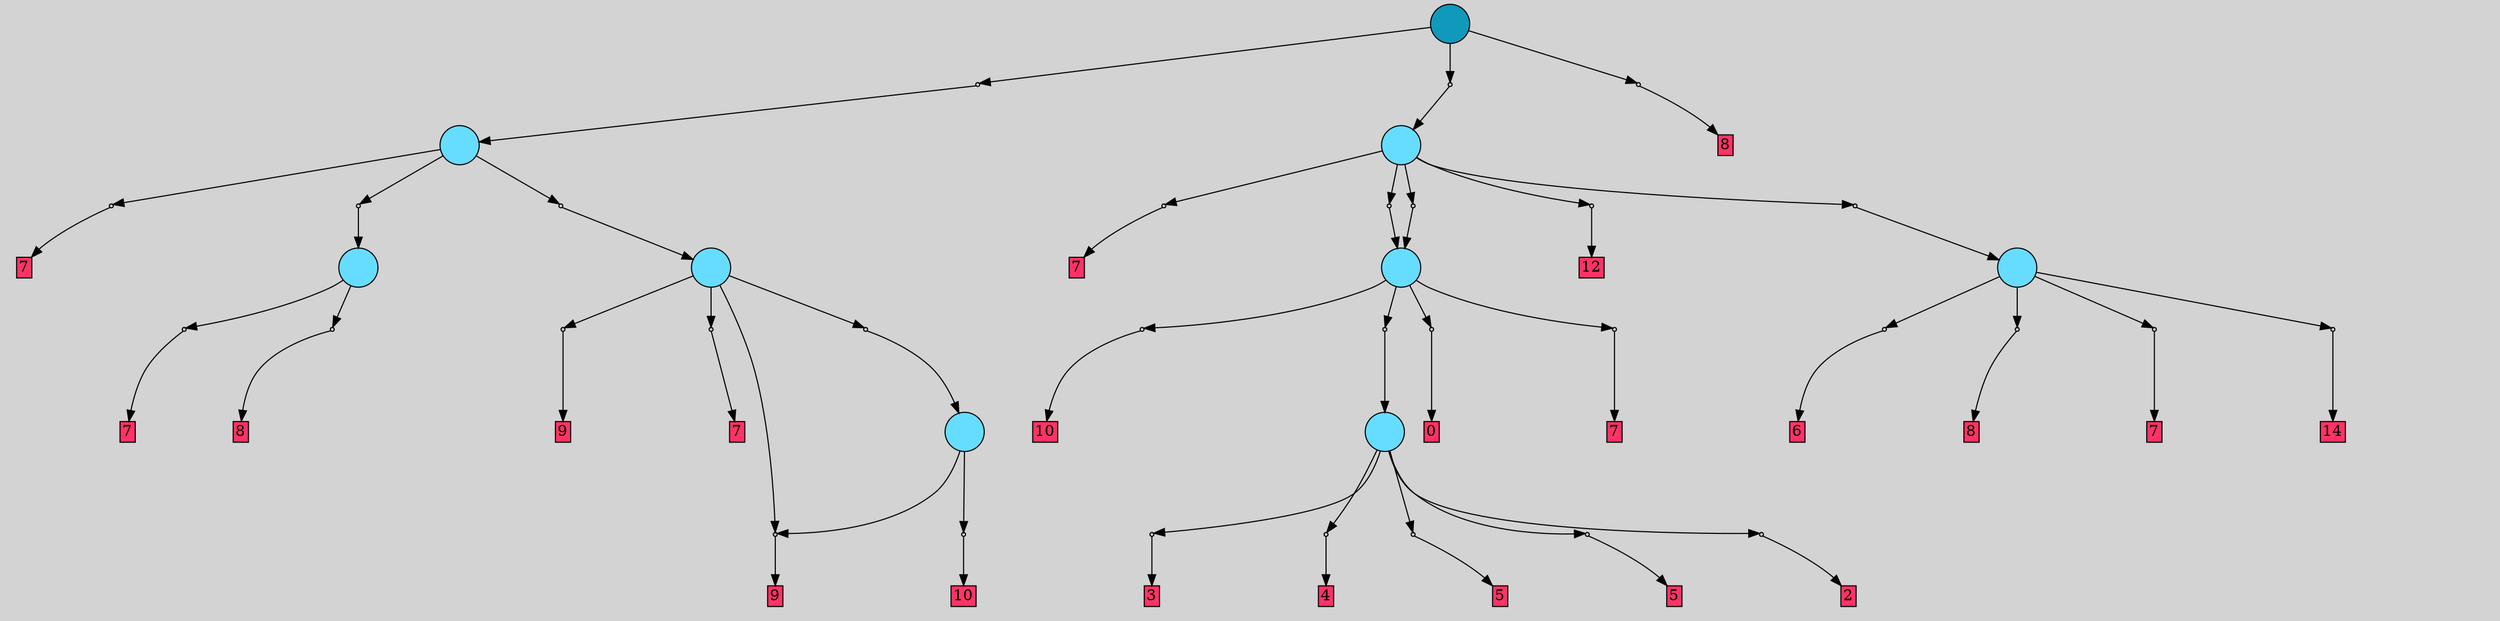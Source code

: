 // File exported with GEGELATI v1.3.1
// On the 2024-04-08 17:45:25
// With the File::TPGGraphDotExporter
digraph{
	graph[pad = "0.212, 0.055" bgcolor = lightgray]
	node[shape=circle style = filled label = ""]
		T7 [fillcolor="#66ddff"]
		T9 [fillcolor="#66ddff"]
		T111 [fillcolor="#66ddff"]
		T440 [fillcolor="#66ddff"]
		T877 [fillcolor="#66ddff"]
		T880 [fillcolor="#66ddff"]
		T881 [fillcolor="#66ddff"]
		T882 [fillcolor="#66ddff"]
		T1079 [fillcolor="#1199bb"]
		P24691 [fillcolor="#cccccc" shape=point] //-3|
		I24691 [shape=box style=invis label=""]
		P24691 -> I24691[style=invis]
		A15951 [fillcolor="#ff3366" shape=box margin=0.03 width=0 height=0 label="7"]
		T7 -> P24691 -> A15951
		P24692 [fillcolor="#cccccc" shape=point] //5|
		I24692 [shape=box style=invis label="10|0&2|0#1|0&#92;n"]
		P24692 -> I24692[style=invis]
		A15952 [fillcolor="#ff3366" shape=box margin=0.03 width=0 height=0 label="8"]
		T7 -> P24692 -> A15952
		P24693 [fillcolor="#cccccc" shape=point] //-6|
		I24693 [shape=box style=invis label="11|4&2|0#1|6&#92;n2|0&2|0#0|4&#92;n"]
		P24693 -> I24693[style=invis]
		A15953 [fillcolor="#ff3366" shape=box margin=0.03 width=0 height=0 label="9"]
		T9 -> P24693 -> A15953
		P24694 [fillcolor="#cccccc" shape=point] //2|
		I24694 [shape=box style=invis label="11|0&2|0#2|5&#92;n"]
		P24694 -> I24694[style=invis]
		A15954 [fillcolor="#ff3366" shape=box margin=0.03 width=0 height=0 label="10"]
		T9 -> P24694 -> A15954
		P24695 [fillcolor="#cccccc" shape=point] //-5|
		I24695 [shape=box style=invis label="9|0&0|2#0|0&#92;n4|0&2|4#0|0&#92;n"]
		P24695 -> I24695[style=invis]
		T111 -> P24695 -> T9
		P24696 [fillcolor="#cccccc" shape=point] //7|
		I24696 [shape=box style=invis label="5|0&2|0#2|2&#92;n"]
		P24696 -> I24696[style=invis]
		A15955 [fillcolor="#ff3366" shape=box margin=0.03 width=0 height=0 label="9"]
		T111 -> P24696 -> A15955
		P24697 [fillcolor="#cccccc" shape=point] //2|
		I24697 [shape=box style=invis label="8|7&2|4#0|5&#92;n3|0&0|7#0|1&#92;n"]
		P24697 -> I24697[style=invis]
		A15956 [fillcolor="#ff3366" shape=box margin=0.03 width=0 height=0 label="7"]
		T111 -> P24697 -> A15956
		T111 -> P24693
		P24698 [fillcolor="#cccccc" shape=point] //2|
		I24698 [shape=box style=invis label="10|0&2|3#1|5&#92;n"]
		P24698 -> I24698[style=invis]
		T440 -> P24698 -> T7
		P24699 [fillcolor="#cccccc" shape=point] //-9|
		I24699 [shape=box style=invis label="2|0&2|3#2|0&#92;n"]
		P24699 -> I24699[style=invis]
		T440 -> P24699 -> T111
		P24700 [fillcolor="#cccccc" shape=point] //5|
		I24700 [shape=box style=invis label="3|0&0|7#0|1&#92;n"]
		P24700 -> I24700[style=invis]
		A15957 [fillcolor="#ff3366" shape=box margin=0.03 width=0 height=0 label="7"]
		T440 -> P24700 -> A15957
		P24701 [fillcolor="#cccccc" shape=point] //5|
		I24701 [shape=box style=invis label="3|0&0|7#0|1&#92;n"]
		P24701 -> I24701[style=invis]
		A15958 [fillcolor="#ff3366" shape=box margin=0.03 width=0 height=0 label="7"]
		T877 -> P24701 -> A15958
		P24702 [fillcolor="#cccccc" shape=point] //-1|
		I24702 [shape=box style=invis label="6|6&0|0#1|5&#92;n8|0&0|6#2|4&#92;n"]
		P24702 -> I24702[style=invis]
		A15959 [fillcolor="#ff3366" shape=box margin=0.03 width=0 height=0 label="12"]
		T880 -> P24702 -> A15959
		P24703 [fillcolor="#cccccc" shape=point] //4|
		I24703 [shape=box style=invis label="3|0&2|3#0|3&#92;n"]
		P24703 -> I24703[style=invis]
		T880 -> P24703 -> T881
		P24704 [fillcolor="#cccccc" shape=point] //7|
		I24704 [shape=box style=invis label="7|4&2|7#0|4&#92;n10|0&0|4#1|2&#92;n"]
		P24704 -> I24704[style=invis]
		A15960 [fillcolor="#ff3366" shape=box margin=0.03 width=0 height=0 label="0"]
		T881 -> P24704 -> A15960
		P24705 [fillcolor="#cccccc" shape=point] //0|
		I24705 [shape=box style=invis label="4|0&0|3#2|7&#92;n"]
		P24705 -> I24705[style=invis]
		A15961 [fillcolor="#ff3366" shape=box margin=0.03 width=0 height=0 label="5"]
		T882 -> P24705 -> A15961
		P24706 [fillcolor="#cccccc" shape=point] //-10|
		I24706 [shape=box style=invis label="3|6&0|0#0|4&#92;n6|5&0|6#0|3&#92;n0|7&2|0#0|3&#92;n0|4&0|7#2|7&#92;n5|1&0|4#0|3&#92;n8|3&0|1#0|7&#92;n3|0&0|3#0|5&#92;n"]
		P24706 -> I24706[style=invis]
		A15962 [fillcolor="#ff3366" shape=box margin=0.03 width=0 height=0 label="14"]
		T877 -> P24706 -> A15962
		P24707 [fillcolor="#cccccc" shape=point] //8|
		I24707 [shape=box style=invis label="9|0&0|1#2|0&#92;n"]
		P24707 -> I24707[style=invis]
		A15963 [fillcolor="#ff3366" shape=box margin=0.03 width=0 height=0 label="6"]
		T877 -> P24707 -> A15963
		P24708 [fillcolor="#cccccc" shape=point] //-6|
		I24708 [shape=box style=invis label="9|0&2|0#0|1&#92;n"]
		P24708 -> I24708[style=invis]
		T880 -> P24708 -> T877
		P24709 [fillcolor="#cccccc" shape=point] //-1|
		I24709 [shape=box style=invis label="5|7&2|4#0|7&#92;n3|0&2|6#0|7&#92;n"]
		P24709 -> I24709[style=invis]
		A15964 [fillcolor="#ff3366" shape=box margin=0.03 width=0 height=0 label="7"]
		T880 -> P24709 -> A15964
		P24710 [fillcolor="#cccccc" shape=point] //5|
		I24710 [shape=box style=invis label="10|0&2|0#1|0&#92;n"]
		P24710 -> I24710[style=invis]
		A15965 [fillcolor="#ff3366" shape=box margin=0.03 width=0 height=0 label="8"]
		T877 -> P24710 -> A15965
		P24711 [fillcolor="#cccccc" shape=point] //-2|
		I24711 [shape=box style=invis label="3|0&2|3#0|3&#92;n"]
		P24711 -> I24711[style=invis]
		T880 -> P24711 -> T881
		P24712 [fillcolor="#cccccc" shape=point] //5|
		I24712 [shape=box style=invis label="3|0&0|7#0|1&#92;n7|7&0|0#0|4&#92;n11|0&0|7#1|6&#92;n"]
		P24712 -> I24712[style=invis]
		A15966 [fillcolor="#ff3366" shape=box margin=0.03 width=0 height=0 label="7"]
		T881 -> P24712 -> A15966
		P24713 [fillcolor="#cccccc" shape=point] //4|
		I24713 [shape=box style=invis label="10|0&2|6#1|6&#92;n"]
		P24713 -> I24713[style=invis]
		A15967 [fillcolor="#ff3366" shape=box margin=0.03 width=0 height=0 label="10"]
		T881 -> P24713 -> A15967
		P24714 [fillcolor="#cccccc" shape=point] //-4|
		I24714 [shape=box style=invis label="9|0&2|0#0|1&#92;n"]
		P24714 -> I24714[style=invis]
		T881 -> P24714 -> T882
		P24715 [fillcolor="#cccccc" shape=point] //2|
		I24715 [shape=box style=invis label="7|0&2|5#0|4&#92;n"]
		P24715 -> I24715[style=invis]
		A15968 [fillcolor="#ff3366" shape=box margin=0.03 width=0 height=0 label="2"]
		T882 -> P24715 -> A15968
		P24716 [fillcolor="#cccccc" shape=point] //-6|
		I24716 [shape=box style=invis label="11|0&2|5#2|1&#92;n"]
		P24716 -> I24716[style=invis]
		A15969 [fillcolor="#ff3366" shape=box margin=0.03 width=0 height=0 label="3"]
		T882 -> P24716 -> A15969
		P24717 [fillcolor="#cccccc" shape=point] //3|
		I24717 [shape=box style=invis label="1|0&2|5#2|1&#92;n"]
		P24717 -> I24717[style=invis]
		A15970 [fillcolor="#ff3366" shape=box margin=0.03 width=0 height=0 label="4"]
		T882 -> P24717 -> A15970
		P24718 [fillcolor="#cccccc" shape=point] //0|
		I24718 [shape=box style=invis label="8|0&0|3#1|4&#92;n"]
		P24718 -> I24718[style=invis]
		A15971 [fillcolor="#ff3366" shape=box margin=0.03 width=0 height=0 label="5"]
		T882 -> P24718 -> A15971
		P24719 [fillcolor="#cccccc" shape=point] //3|
		I24719 [shape=box style=invis label="1|0&2|2#2|0&#92;n"]
		P24719 -> I24719[style=invis]
		T1079 -> P24719 -> T440
		P24720 [fillcolor="#cccccc" shape=point] //2|
		I24720 [shape=box style=invis label="3|0&2|6#0|7&#92;n"]
		P24720 -> I24720[style=invis]
		T1079 -> P24720 -> T880
		P24721 [fillcolor="#cccccc" shape=point] //9|
		I24721 [shape=box style=invis label="6|0&2|2#0|1&#92;n"]
		P24721 -> I24721[style=invis]
		A15972 [fillcolor="#ff3366" shape=box margin=0.03 width=0 height=0 label="8"]
		T1079 -> P24721 -> A15972
		{ rank= same T1079 }
}

